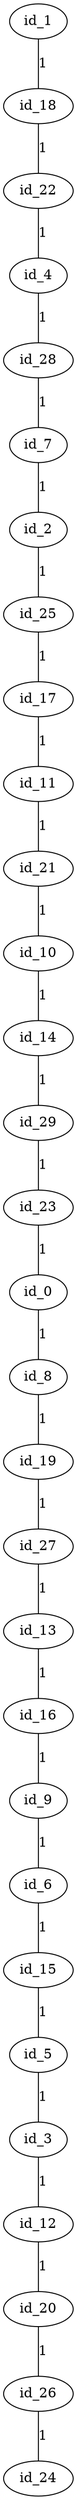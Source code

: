 graph GR{
id_0;
id_1;
id_2;
id_3;
id_4;
id_5;
id_6;
id_7;
id_8;
id_9;
id_10;
id_11;
id_12;
id_13;
id_14;
id_15;
id_16;
id_17;
id_18;
id_19;
id_20;
id_21;
id_22;
id_23;
id_24;
id_25;
id_26;
id_27;
id_28;
id_29;
id_1--id_18[label=1];
id_18--id_22[label=1];
id_22--id_4[label=1];
id_4--id_28[label=1];
id_28--id_7[label=1];
id_7--id_2[label=1];
id_2--id_25[label=1];
id_25--id_17[label=1];
id_17--id_11[label=1];
id_11--id_21[label=1];
id_21--id_10[label=1];
id_10--id_14[label=1];
id_14--id_29[label=1];
id_29--id_23[label=1];
id_23--id_0[label=1];
id_0--id_8[label=1];
id_8--id_19[label=1];
id_19--id_27[label=1];
id_27--id_13[label=1];
id_13--id_16[label=1];
id_16--id_9[label=1];
id_9--id_6[label=1];
id_6--id_15[label=1];
id_15--id_5[label=1];
id_5--id_3[label=1];
id_3--id_12[label=1];
id_12--id_20[label=1];
id_20--id_26[label=1];
id_26--id_24[label=1];
}